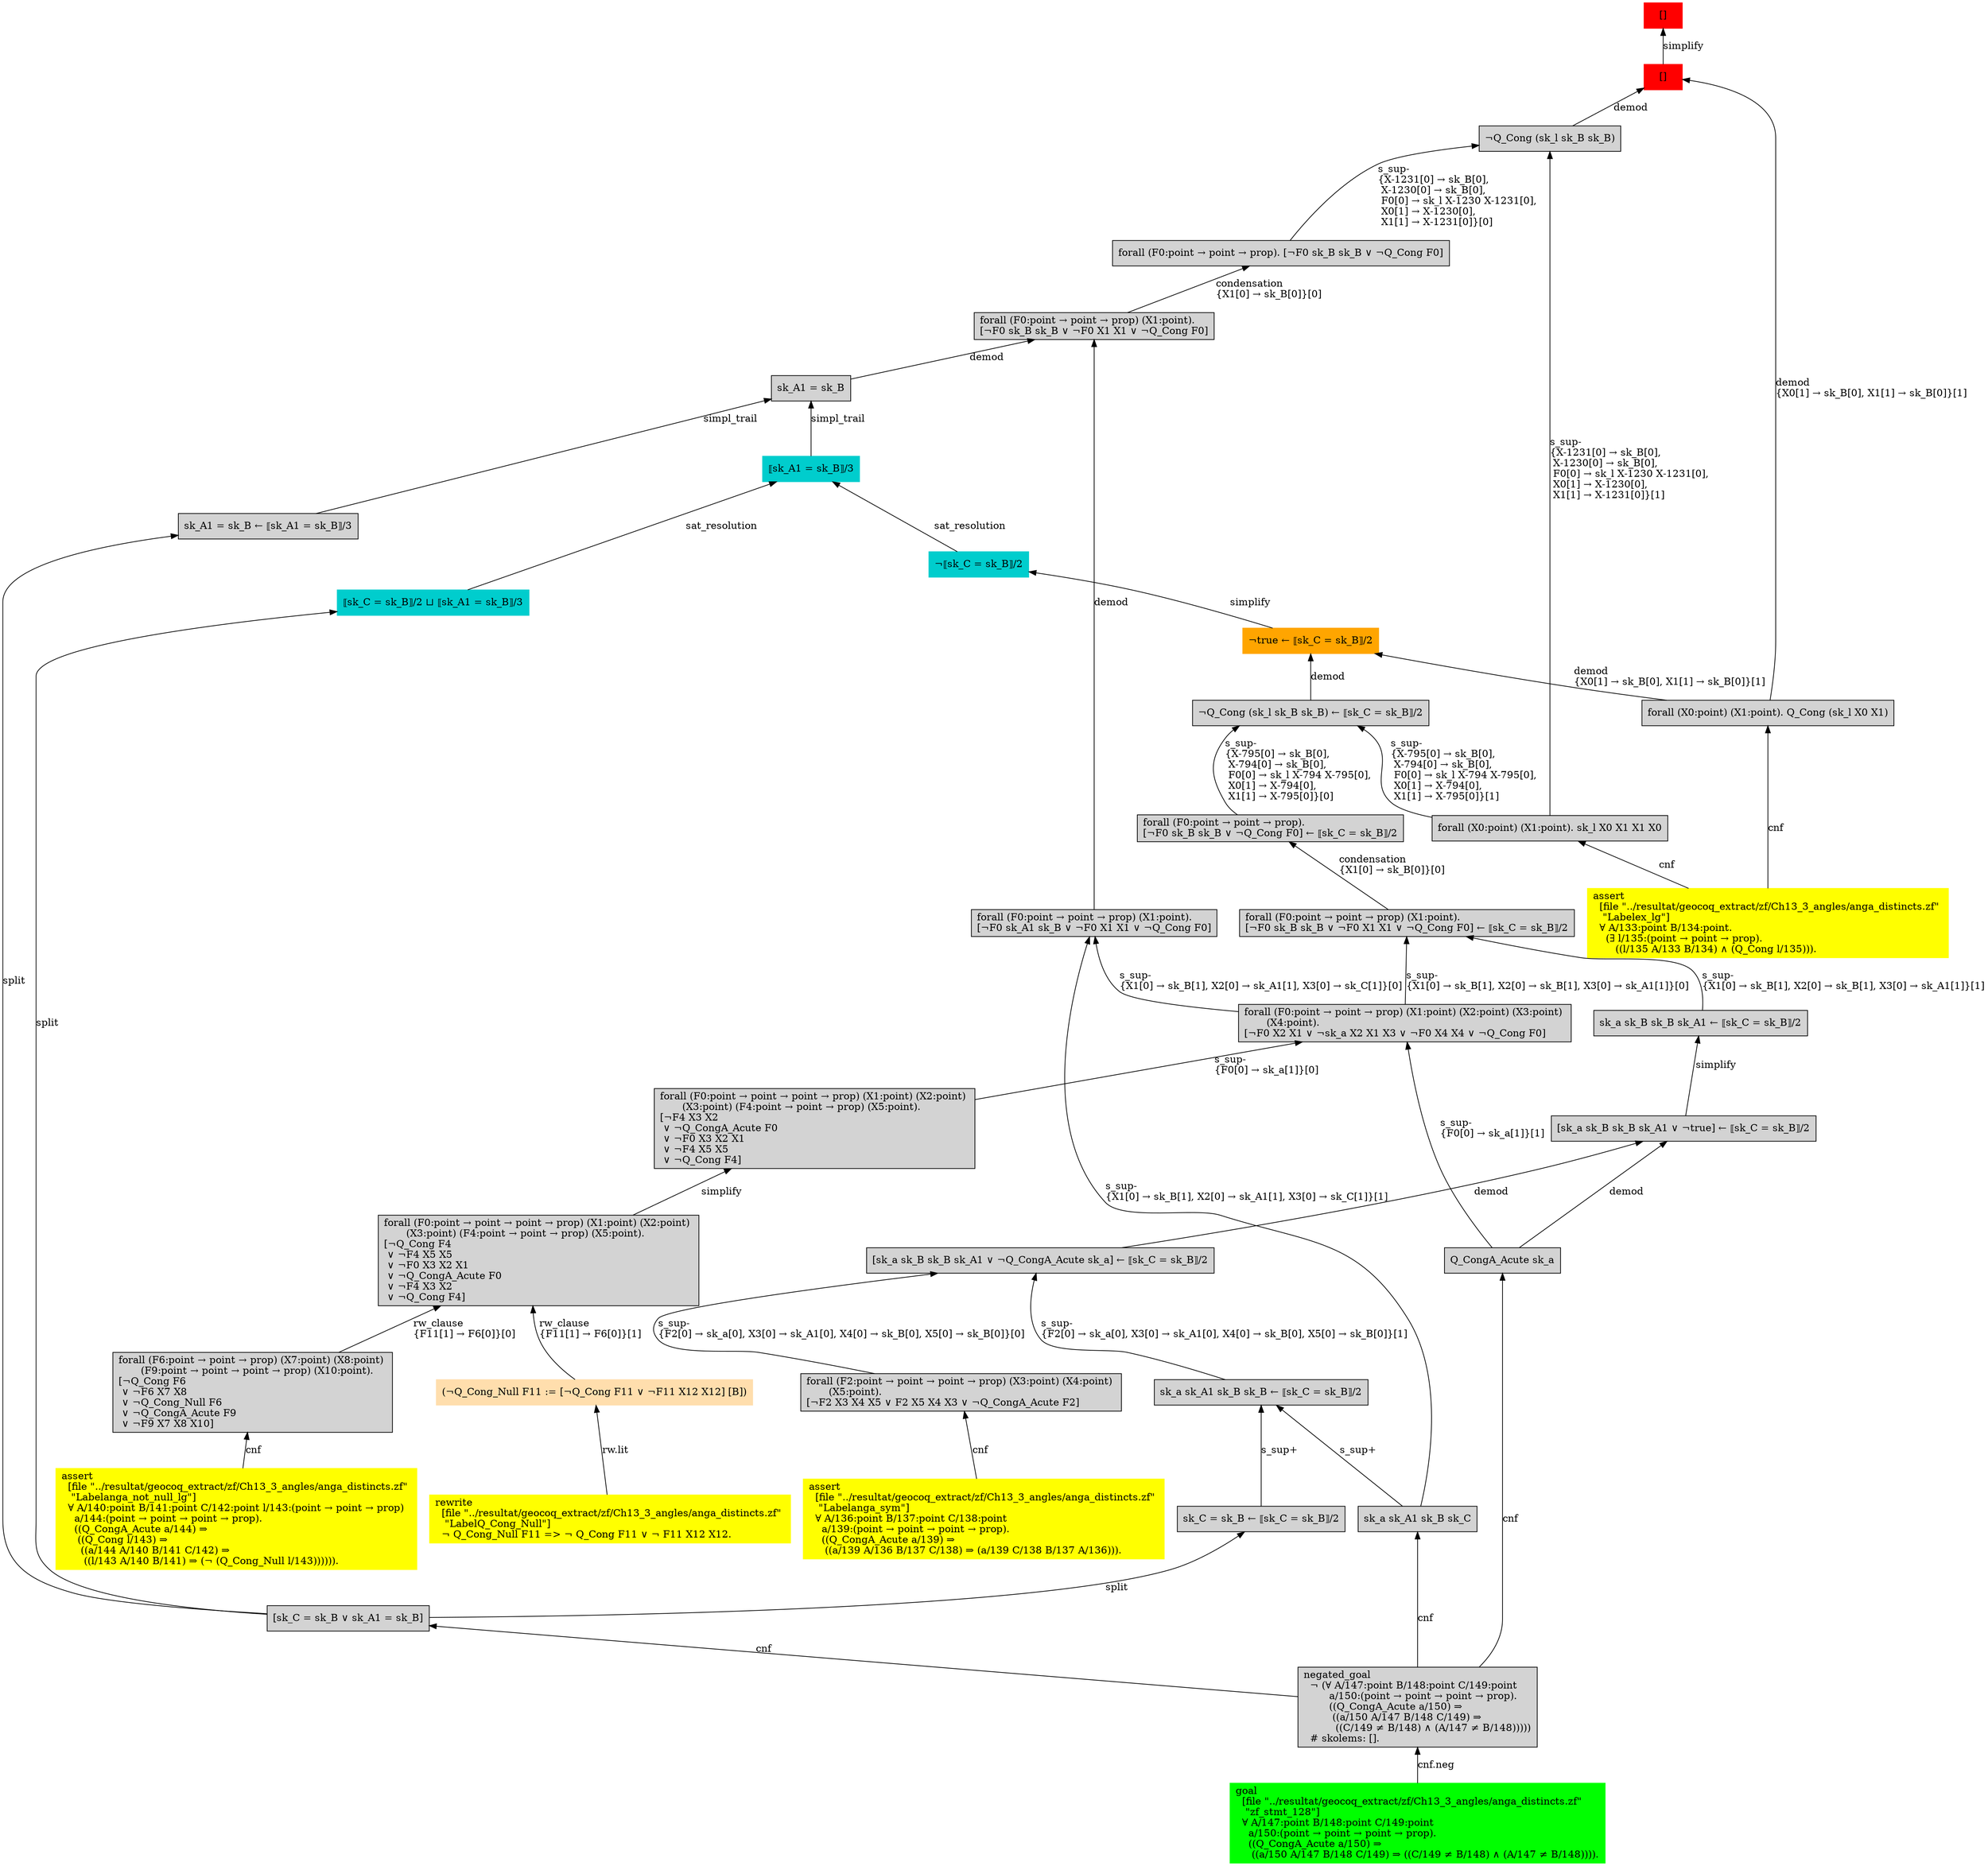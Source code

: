 digraph "unsat_graph" {
  vertex_0 [color=red, label="[]", shape=box, style=filled];
  vertex_0 -> vertex_1 [label="simplify", dir="back"];
  vertex_1 [color=red, label="[]", shape=box, style=filled];
  vertex_1 -> vertex_2 [label="demod\l\{X0[1] → sk_B[0], X1[1] → sk_B[0]\}[1]\l", dir="back"];
  vertex_2 [shape=box, label="forall (X0:point) (X1:point). Q_Cong (sk_l X0 X1)\l", style=filled];
  vertex_2 -> vertex_3 [label="cnf", dir="back"];
  vertex_3 [color=yellow, shape=box, label="assert\l  [file \"../resultat/geocoq_extract/zf/Ch13_3_angles/anga_distincts.zf\" \l   \"Labelex_lg\"]\l  ∀ A/133:point B/134:point.\l    (∃ l/135:(point → point → prop).\l       ((l/135 A/133 B/134) ∧ (Q_Cong l/135))).\l", style=filled];
  vertex_1 -> vertex_4 [label="demod", dir="back"];
  vertex_4 [shape=box, label="¬Q_Cong (sk_l sk_B sk_B)\l", style=filled];
  vertex_4 -> vertex_5 [label="s_sup-\l\{X-1231[0] → sk_B[0], \l X-1230[0] → sk_B[0], \l F0[0] → sk_l X-1230 X-1231[0], \l X0[1] → X-1230[0], \l X1[1] → X-1231[0]\}[0]\l", dir="back"];
  vertex_5 [shape=box, label="forall (F0:point → point → prop). [¬F0 sk_B sk_B ∨ ¬Q_Cong F0]\l", style=filled];
  vertex_5 -> vertex_6 [label="condensation\l\{X1[0] → sk_B[0]\}[0]\l", dir="back"];
  vertex_6 [shape=box, label="forall (F0:point → point → prop) (X1:point).\l[¬F0 sk_B sk_B ∨ ¬F0 X1 X1 ∨ ¬Q_Cong F0]\l", style=filled];
  vertex_6 -> vertex_7 [label="demod", dir="back"];
  vertex_7 [shape=box, label="sk_A1 = sk_B\l", style=filled];
  vertex_7 -> vertex_8 [label="simpl_trail", dir="back"];
  vertex_8 [color=cyan3, shape=box, label="⟦sk_A1 = sk_B⟧/3\l", style=filled];
  vertex_8 -> vertex_9 [label="sat_resolution", dir="back"];
  vertex_9 [color=cyan3, shape=box, label="¬⟦sk_C = sk_B⟧/2\l", style=filled];
  vertex_9 -> vertex_10 [label="simplify", dir="back"];
  vertex_10 [color=orange, shape=box, label="¬true ← ⟦sk_C = sk_B⟧/2\l", style=filled];
  vertex_10 -> vertex_2 [label="demod\l\{X0[1] → sk_B[0], X1[1] → sk_B[0]\}[1]\l", dir="back"];
  vertex_10 -> vertex_11 [label="demod", dir="back"];
  vertex_11 [shape=box, label="¬Q_Cong (sk_l sk_B sk_B) ← ⟦sk_C = sk_B⟧/2\l", style=filled];
  vertex_11 -> vertex_12 [label="s_sup-\l\{X-795[0] → sk_B[0], \l X-794[0] → sk_B[0], \l F0[0] → sk_l X-794 X-795[0], \l X0[1] → X-794[0], \l X1[1] → X-795[0]\}[0]\l", dir="back"];
  vertex_12 [shape=box, label="forall (F0:point → point → prop).\l[¬F0 sk_B sk_B ∨ ¬Q_Cong F0] ← ⟦sk_C = sk_B⟧/2\l", style=filled];
  vertex_12 -> vertex_13 [label="condensation\l\{X1[0] → sk_B[0]\}[0]\l", dir="back"];
  vertex_13 [shape=box, label="forall (F0:point → point → prop) (X1:point).\l[¬F0 sk_B sk_B ∨ ¬F0 X1 X1 ∨ ¬Q_Cong F0] ← ⟦sk_C = sk_B⟧/2\l", style=filled];
  vertex_13 -> vertex_14 [label="s_sup-\l\{X1[0] → sk_B[1], X2[0] → sk_B[1], X3[0] → sk_A1[1]\}[0]\l", dir="back"];
  vertex_14 [shape=box, label="forall (F0:point → point → prop) (X1:point) (X2:point) (X3:point) \l       (X4:point).\l[¬F0 X2 X1 ∨ ¬sk_a X2 X1 X3 ∨ ¬F0 X4 X4 ∨ ¬Q_Cong F0]\l", style=filled];
  vertex_14 -> vertex_15 [label="s_sup-\l\{F0[0] → sk_a[1]\}[0]\l", dir="back"];
  vertex_15 [shape=box, label="forall (F0:point → point → point → prop) (X1:point) (X2:point) \l       (X3:point) (F4:point → point → prop) (X5:point).\l[¬F4 X3 X2\l ∨ ¬Q_CongA_Acute F0\l ∨ ¬F0 X3 X2 X1\l ∨ ¬F4 X5 X5\l ∨ ¬Q_Cong F4]\l", style=filled];
  vertex_15 -> vertex_16 [label="simplify", dir="back"];
  vertex_16 [shape=box, label="forall (F0:point → point → point → prop) (X1:point) (X2:point) \l       (X3:point) (F4:point → point → prop) (X5:point).\l[¬Q_Cong F4\l ∨ ¬F4 X5 X5\l ∨ ¬F0 X3 X2 X1\l ∨ ¬Q_CongA_Acute F0\l ∨ ¬F4 X3 X2\l ∨ ¬Q_Cong F4]\l", style=filled];
  vertex_16 -> vertex_17 [label="rw_clause\l\{F11[1] → F6[0]\}[1]\l", dir="back"];
  vertex_17 [color=navajowhite, shape=box, label="(¬Q_Cong_Null F11 := [¬Q_Cong F11 ∨ ¬F11 X12 X12] [B])\l", style=filled];
  vertex_17 -> vertex_18 [label="rw.lit", dir="back"];
  vertex_18 [color=yellow, shape=box, label="rewrite\l  [file \"../resultat/geocoq_extract/zf/Ch13_3_angles/anga_distincts.zf\" \l   \"LabelQ_Cong_Null\"]\l  ¬ Q_Cong_Null F11 =\> ¬ Q_Cong F11 ∨ ¬ F11 X12 X12.\l", style=filled];
  vertex_16 -> vertex_19 [label="rw_clause\l\{F11[1] → F6[0]\}[0]\l", dir="back"];
  vertex_19 [shape=box, label="forall (F6:point → point → prop) (X7:point) (X8:point) \l       (F9:point → point → point → prop) (X10:point).\l[¬Q_Cong F6\l ∨ ¬F6 X7 X8\l ∨ ¬Q_Cong_Null F6\l ∨ ¬Q_CongA_Acute F9\l ∨ ¬F9 X7 X8 X10]\l", style=filled];
  vertex_19 -> vertex_20 [label="cnf", dir="back"];
  vertex_20 [color=yellow, shape=box, label="assert\l  [file \"../resultat/geocoq_extract/zf/Ch13_3_angles/anga_distincts.zf\" \l   \"Labelanga_not_null_lg\"]\l  ∀ A/140:point B/141:point C/142:point l/143:(point → point → prop) \l    a/144:(point → point → point → prop).\l    ((Q_CongA_Acute a/144) ⇒\l     ((Q_Cong l/143) ⇒\l      ((a/144 A/140 B/141 C/142) ⇒\l       ((l/143 A/140 B/141) ⇒ (¬ (Q_Cong_Null l/143)))))).\l", style=filled];
  vertex_14 -> vertex_21 [label="s_sup-\l\{F0[0] → sk_a[1]\}[1]\l", dir="back"];
  vertex_21 [shape=box, label="Q_CongA_Acute sk_a\l", style=filled];
  vertex_21 -> vertex_22 [label="cnf", dir="back"];
  vertex_22 [shape=box, label="negated_goal\l  ¬ (∀ A/147:point B/148:point C/149:point \l        a/150:(point → point → point → prop).\l        ((Q_CongA_Acute a/150) ⇒\l         ((a/150 A/147 B/148 C/149) ⇒\l          ((C/149 ≠ B/148) ∧ (A/147 ≠ B/148)))))\l  # skolems: [].\l", style=filled];
  vertex_22 -> vertex_23 [label="cnf.neg", dir="back"];
  vertex_23 [color=green, shape=box, label="goal\l  [file \"../resultat/geocoq_extract/zf/Ch13_3_angles/anga_distincts.zf\" \l   \"zf_stmt_128\"]\l  ∀ A/147:point B/148:point C/149:point \l    a/150:(point → point → point → prop).\l    ((Q_CongA_Acute a/150) ⇒\l     ((a/150 A/147 B/148 C/149) ⇒ ((C/149 ≠ B/148) ∧ (A/147 ≠ B/148)))).\l", style=filled];
  vertex_13 -> vertex_24 [label="s_sup-\l\{X1[0] → sk_B[1], X2[0] → sk_B[1], X3[0] → sk_A1[1]\}[1]\l", dir="back"];
  vertex_24 [shape=box, label="sk_a sk_B sk_B sk_A1 ← ⟦sk_C = sk_B⟧/2\l", style=filled];
  vertex_24 -> vertex_25 [label="simplify", dir="back"];
  vertex_25 [shape=box, label="[sk_a sk_B sk_B sk_A1 ∨ ¬true] ← ⟦sk_C = sk_B⟧/2\l", style=filled];
  vertex_25 -> vertex_21 [label="demod", dir="back"];
  vertex_25 -> vertex_26 [label="demod", dir="back"];
  vertex_26 [shape=box, label="[sk_a sk_B sk_B sk_A1 ∨ ¬Q_CongA_Acute sk_a] ← ⟦sk_C = sk_B⟧/2\l", style=filled];
  vertex_26 -> vertex_27 [label="s_sup-\l\{F2[0] → sk_a[0], X3[0] → sk_A1[0], X4[0] → sk_B[0], X5[0] → sk_B[0]\}[0]\l", dir="back"];
  vertex_27 [shape=box, label="forall (F2:point → point → point → prop) (X3:point) (X4:point) \l       (X5:point).\l[¬F2 X3 X4 X5 ∨ F2 X5 X4 X3 ∨ ¬Q_CongA_Acute F2]\l", style=filled];
  vertex_27 -> vertex_28 [label="cnf", dir="back"];
  vertex_28 [color=yellow, shape=box, label="assert\l  [file \"../resultat/geocoq_extract/zf/Ch13_3_angles/anga_distincts.zf\" \l   \"Labelanga_sym\"]\l  ∀ A/136:point B/137:point C/138:point \l    a/139:(point → point → point → prop).\l    ((Q_CongA_Acute a/139) ⇒\l     ((a/139 A/136 B/137 C/138) ⇒ (a/139 C/138 B/137 A/136))).\l", style=filled];
  vertex_26 -> vertex_29 [label="s_sup-\l\{F2[0] → sk_a[0], X3[0] → sk_A1[0], X4[0] → sk_B[0], X5[0] → sk_B[0]\}[1]\l", dir="back"];
  vertex_29 [shape=box, label="sk_a sk_A1 sk_B sk_B ← ⟦sk_C = sk_B⟧/2\l", style=filled];
  vertex_29 -> vertex_30 [label="s_sup+\l", dir="back"];
  vertex_30 [shape=box, label="sk_a sk_A1 sk_B sk_C\l", style=filled];
  vertex_30 -> vertex_22 [label="cnf", dir="back"];
  vertex_29 -> vertex_31 [label="s_sup+\l", dir="back"];
  vertex_31 [shape=box, label="sk_C = sk_B ← ⟦sk_C = sk_B⟧/2\l", style=filled];
  vertex_31 -> vertex_32 [label="split", dir="back"];
  vertex_32 [shape=box, label="[sk_C = sk_B ∨ sk_A1 = sk_B]\l", style=filled];
  vertex_32 -> vertex_22 [label="cnf", dir="back"];
  vertex_11 -> vertex_33 [label="s_sup-\l\{X-795[0] → sk_B[0], \l X-794[0] → sk_B[0], \l F0[0] → sk_l X-794 X-795[0], \l X0[1] → X-794[0], \l X1[1] → X-795[0]\}[1]\l", dir="back"];
  vertex_33 [shape=box, label="forall (X0:point) (X1:point). sk_l X0 X1 X1 X0\l", style=filled];
  vertex_33 -> vertex_3 [label="cnf", dir="back"];
  vertex_8 -> vertex_34 [label="sat_resolution", dir="back"];
  vertex_34 [color=cyan3, shape=box, label="⟦sk_C = sk_B⟧/2 ⊔ ⟦sk_A1 = sk_B⟧/3\l", style=filled];
  vertex_34 -> vertex_32 [label="split", dir="back"];
  vertex_7 -> vertex_35 [label="simpl_trail", dir="back"];
  vertex_35 [shape=box, label="sk_A1 = sk_B ← ⟦sk_A1 = sk_B⟧/3\l", style=filled];
  vertex_35 -> vertex_32 [label="split", dir="back"];
  vertex_6 -> vertex_36 [label="demod", dir="back"];
  vertex_36 [shape=box, label="forall (F0:point → point → prop) (X1:point).\l[¬F0 sk_A1 sk_B ∨ ¬F0 X1 X1 ∨ ¬Q_Cong F0]\l", style=filled];
  vertex_36 -> vertex_14 [label="s_sup-\l\{X1[0] → sk_B[1], X2[0] → sk_A1[1], X3[0] → sk_C[1]\}[0]\l", dir="back"];
  vertex_36 -> vertex_30 [label="s_sup-\l\{X1[0] → sk_B[1], X2[0] → sk_A1[1], X3[0] → sk_C[1]\}[1]\l", dir="back"];
  vertex_4 -> vertex_33 [label="s_sup-\l\{X-1231[0] → sk_B[0], \l X-1230[0] → sk_B[0], \l F0[0] → sk_l X-1230 X-1231[0], \l X0[1] → X-1230[0], \l X1[1] → X-1231[0]\}[1]\l", dir="back"];
  }


